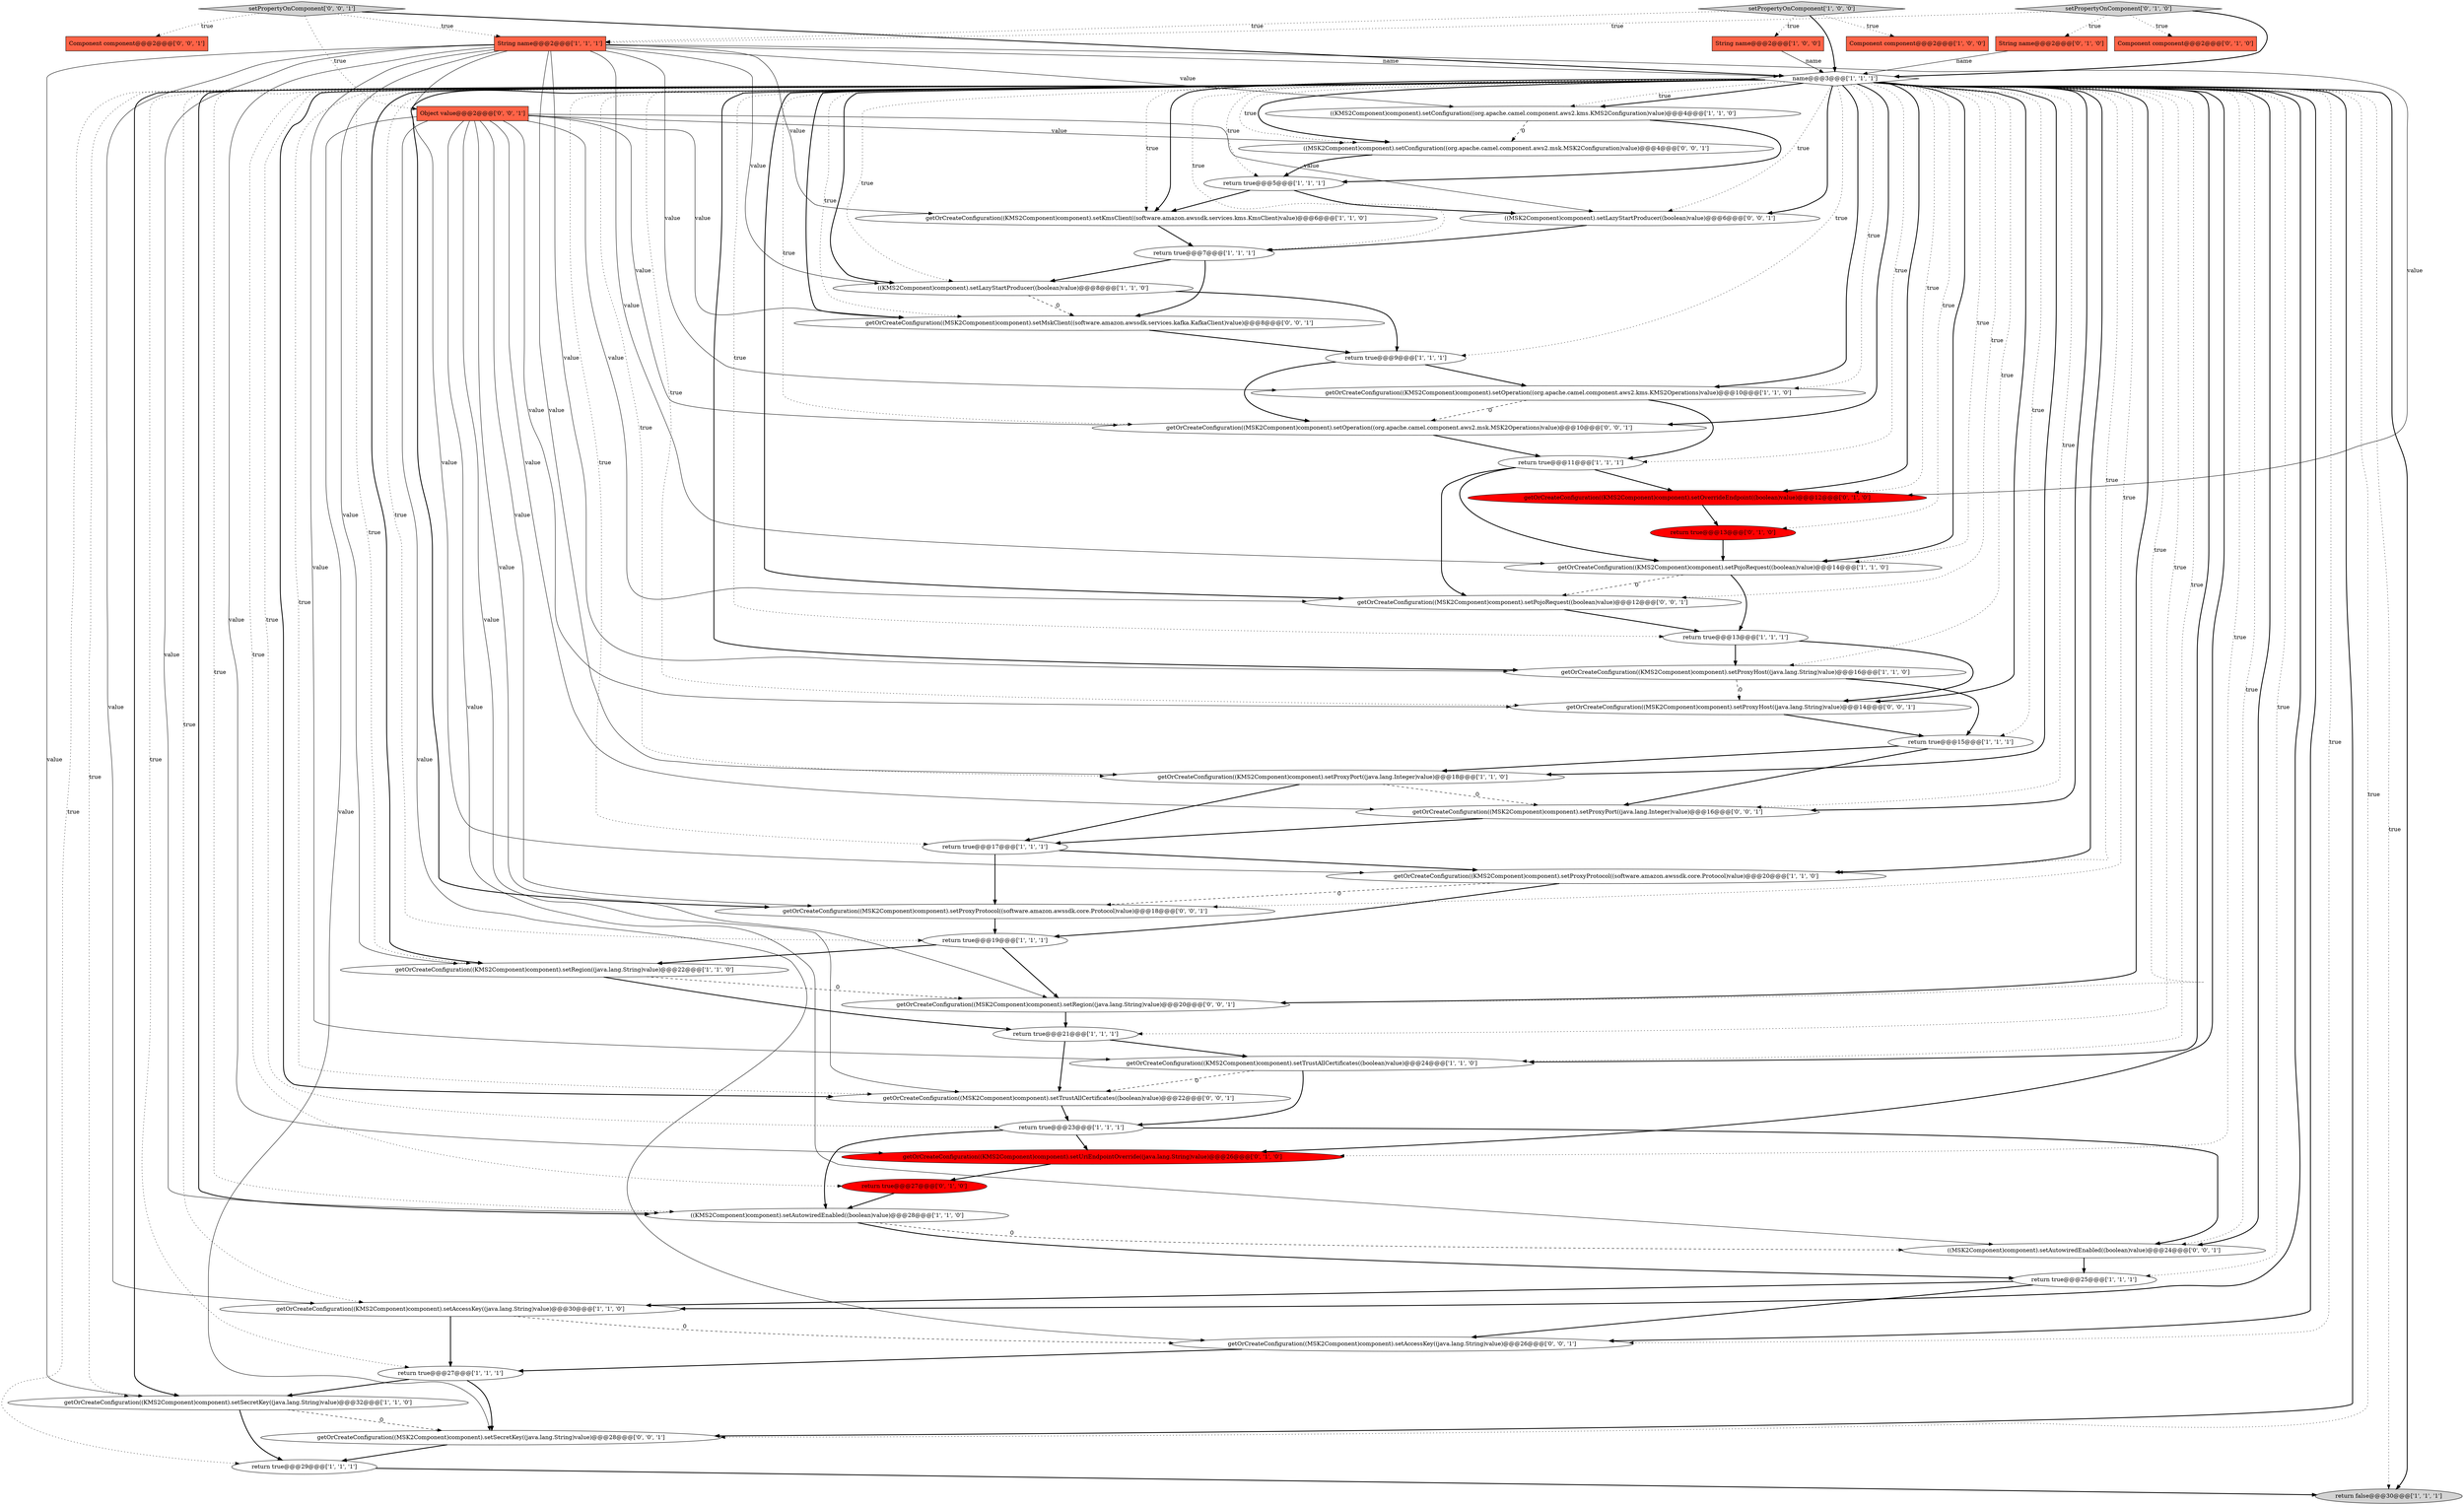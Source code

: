 digraph {
40 [style = filled, label = "((MSK2Component)component).setLazyStartProducer((boolean)value)@@@6@@@['0', '0', '1']", fillcolor = white, shape = ellipse image = "AAA0AAABBB3BBB"];
45 [style = filled, label = "getOrCreateConfiguration((MSK2Component)component).setPojoRequest((boolean)value)@@@12@@@['0', '0', '1']", fillcolor = white, shape = ellipse image = "AAA0AAABBB3BBB"];
41 [style = filled, label = "getOrCreateConfiguration((MSK2Component)component).setRegion((java.lang.String)value)@@@20@@@['0', '0', '1']", fillcolor = white, shape = ellipse image = "AAA0AAABBB3BBB"];
35 [style = filled, label = "getOrCreateConfiguration((KMS2Component)component).setOverrideEndpoint((boolean)value)@@@12@@@['0', '1', '0']", fillcolor = red, shape = ellipse image = "AAA1AAABBB2BBB"];
1 [style = filled, label = "return true@@@23@@@['1', '1', '1']", fillcolor = white, shape = ellipse image = "AAA0AAABBB1BBB"];
8 [style = filled, label = "return true@@@5@@@['1', '1', '1']", fillcolor = white, shape = ellipse image = "AAA0AAABBB1BBB"];
11 [style = filled, label = "return true@@@21@@@['1', '1', '1']", fillcolor = white, shape = ellipse image = "AAA0AAABBB1BBB"];
46 [style = filled, label = "getOrCreateConfiguration((MSK2Component)component).setSecretKey((java.lang.String)value)@@@28@@@['0', '0', '1']", fillcolor = white, shape = ellipse image = "AAA0AAABBB3BBB"];
48 [style = filled, label = "getOrCreateConfiguration((MSK2Component)component).setProxyHost((java.lang.String)value)@@@14@@@['0', '0', '1']", fillcolor = white, shape = ellipse image = "AAA0AAABBB3BBB"];
27 [style = filled, label = "return true@@@25@@@['1', '1', '1']", fillcolor = white, shape = ellipse image = "AAA0AAABBB1BBB"];
44 [style = filled, label = "((MSK2Component)component).setConfiguration((org.apache.camel.component.aws2.msk.MSK2Configuration)value)@@@4@@@['0', '0', '1']", fillcolor = white, shape = ellipse image = "AAA0AAABBB3BBB"];
39 [style = filled, label = "getOrCreateConfiguration((MSK2Component)component).setProxyProtocol((software.amazon.awssdk.core.Protocol)value)@@@18@@@['0', '0', '1']", fillcolor = white, shape = ellipse image = "AAA0AAABBB3BBB"];
52 [style = filled, label = "Component component@@@2@@@['0', '0', '1']", fillcolor = tomato, shape = box image = "AAA0AAABBB3BBB"];
9 [style = filled, label = "getOrCreateConfiguration((KMS2Component)component).setProxyProtocol((software.amazon.awssdk.core.Protocol)value)@@@20@@@['1', '1', '0']", fillcolor = white, shape = ellipse image = "AAA0AAABBB1BBB"];
7 [style = filled, label = "setPropertyOnComponent['1', '0', '0']", fillcolor = lightgray, shape = diamond image = "AAA0AAABBB1BBB"];
0 [style = filled, label = "getOrCreateConfiguration((KMS2Component)component).setProxyHost((java.lang.String)value)@@@16@@@['1', '1', '0']", fillcolor = white, shape = ellipse image = "AAA0AAABBB1BBB"];
18 [style = filled, label = "return true@@@7@@@['1', '1', '1']", fillcolor = white, shape = ellipse image = "AAA0AAABBB1BBB"];
32 [style = filled, label = "getOrCreateConfiguration((KMS2Component)component).setUriEndpointOverride((java.lang.String)value)@@@26@@@['0', '1', '0']", fillcolor = red, shape = ellipse image = "AAA1AAABBB2BBB"];
38 [style = filled, label = "return true@@@27@@@['0', '1', '0']", fillcolor = red, shape = ellipse image = "AAA1AAABBB2BBB"];
4 [style = filled, label = "((KMS2Component)component).setConfiguration((org.apache.camel.component.aws2.kms.KMS2Configuration)value)@@@4@@@['1', '1', '0']", fillcolor = white, shape = ellipse image = "AAA0AAABBB1BBB"];
2 [style = filled, label = "getOrCreateConfiguration((KMS2Component)component).setProxyPort((java.lang.Integer)value)@@@18@@@['1', '1', '0']", fillcolor = white, shape = ellipse image = "AAA0AAABBB1BBB"];
21 [style = filled, label = "return true@@@9@@@['1', '1', '1']", fillcolor = white, shape = ellipse image = "AAA0AAABBB1BBB"];
26 [style = filled, label = "return true@@@19@@@['1', '1', '1']", fillcolor = white, shape = ellipse image = "AAA0AAABBB1BBB"];
31 [style = filled, label = "((KMS2Component)component).setLazyStartProducer((boolean)value)@@@8@@@['1', '1', '0']", fillcolor = white, shape = ellipse image = "AAA0AAABBB1BBB"];
49 [style = filled, label = "getOrCreateConfiguration((MSK2Component)component).setTrustAllCertificates((boolean)value)@@@22@@@['0', '0', '1']", fillcolor = white, shape = ellipse image = "AAA0AAABBB3BBB"];
53 [style = filled, label = "getOrCreateConfiguration((MSK2Component)component).setMskClient((software.amazon.awssdk.services.kafka.KafkaClient)value)@@@8@@@['0', '0', '1']", fillcolor = white, shape = ellipse image = "AAA0AAABBB3BBB"];
29 [style = filled, label = "getOrCreateConfiguration((KMS2Component)component).setPojoRequest((boolean)value)@@@14@@@['1', '1', '0']", fillcolor = white, shape = ellipse image = "AAA0AAABBB1BBB"];
14 [style = filled, label = "getOrCreateConfiguration((KMS2Component)component).setTrustAllCertificates((boolean)value)@@@24@@@['1', '1', '0']", fillcolor = white, shape = ellipse image = "AAA0AAABBB1BBB"];
10 [style = filled, label = "return true@@@27@@@['1', '1', '1']", fillcolor = white, shape = ellipse image = "AAA0AAABBB1BBB"];
23 [style = filled, label = "getOrCreateConfiguration((KMS2Component)component).setOperation((org.apache.camel.component.aws2.kms.KMS2Operations)value)@@@10@@@['1', '1', '0']", fillcolor = white, shape = ellipse image = "AAA0AAABBB1BBB"];
19 [style = filled, label = "String name@@@2@@@['1', '1', '1']", fillcolor = tomato, shape = box image = "AAA0AAABBB1BBB"];
36 [style = filled, label = "return true@@@13@@@['0', '1', '0']", fillcolor = red, shape = ellipse image = "AAA1AAABBB2BBB"];
30 [style = filled, label = "getOrCreateConfiguration((KMS2Component)component).setRegion((java.lang.String)value)@@@22@@@['1', '1', '0']", fillcolor = white, shape = ellipse image = "AAA0AAABBB1BBB"];
42 [style = filled, label = "((MSK2Component)component).setAutowiredEnabled((boolean)value)@@@24@@@['0', '0', '1']", fillcolor = white, shape = ellipse image = "AAA0AAABBB3BBB"];
25 [style = filled, label = "name@@@3@@@['1', '1', '1']", fillcolor = white, shape = diamond image = "AAA0AAABBB1BBB"];
33 [style = filled, label = "String name@@@2@@@['0', '1', '0']", fillcolor = tomato, shape = box image = "AAA0AAABBB2BBB"];
50 [style = filled, label = "Object value@@@2@@@['0', '0', '1']", fillcolor = tomato, shape = box image = "AAA0AAABBB3BBB"];
5 [style = filled, label = "Component component@@@2@@@['1', '0', '0']", fillcolor = tomato, shape = box image = "AAA0AAABBB1BBB"];
37 [style = filled, label = "setPropertyOnComponent['0', '1', '0']", fillcolor = lightgray, shape = diamond image = "AAA0AAABBB2BBB"];
17 [style = filled, label = "return true@@@11@@@['1', '1', '1']", fillcolor = white, shape = ellipse image = "AAA0AAABBB1BBB"];
3 [style = filled, label = "((KMS2Component)component).setAutowiredEnabled((boolean)value)@@@28@@@['1', '1', '0']", fillcolor = white, shape = ellipse image = "AAA0AAABBB1BBB"];
47 [style = filled, label = "getOrCreateConfiguration((MSK2Component)component).setAccessKey((java.lang.String)value)@@@26@@@['0', '0', '1']", fillcolor = white, shape = ellipse image = "AAA0AAABBB3BBB"];
13 [style = filled, label = "getOrCreateConfiguration((KMS2Component)component).setAccessKey((java.lang.String)value)@@@30@@@['1', '1', '0']", fillcolor = white, shape = ellipse image = "AAA0AAABBB1BBB"];
16 [style = filled, label = "return true@@@13@@@['1', '1', '1']", fillcolor = white, shape = ellipse image = "AAA0AAABBB1BBB"];
24 [style = filled, label = "return false@@@30@@@['1', '1', '1']", fillcolor = lightgray, shape = ellipse image = "AAA0AAABBB1BBB"];
12 [style = filled, label = "return true@@@15@@@['1', '1', '1']", fillcolor = white, shape = ellipse image = "AAA0AAABBB1BBB"];
43 [style = filled, label = "getOrCreateConfiguration((MSK2Component)component).setProxyPort((java.lang.Integer)value)@@@16@@@['0', '0', '1']", fillcolor = white, shape = ellipse image = "AAA0AAABBB3BBB"];
54 [style = filled, label = "setPropertyOnComponent['0', '0', '1']", fillcolor = lightgray, shape = diamond image = "AAA0AAABBB3BBB"];
6 [style = filled, label = "return true@@@17@@@['1', '1', '1']", fillcolor = white, shape = ellipse image = "AAA0AAABBB1BBB"];
22 [style = filled, label = "getOrCreateConfiguration((KMS2Component)component).setSecretKey((java.lang.String)value)@@@32@@@['1', '1', '0']", fillcolor = white, shape = ellipse image = "AAA0AAABBB1BBB"];
34 [style = filled, label = "Component component@@@2@@@['0', '1', '0']", fillcolor = tomato, shape = box image = "AAA0AAABBB2BBB"];
15 [style = filled, label = "String name@@@2@@@['1', '0', '0']", fillcolor = tomato, shape = box image = "AAA0AAABBB1BBB"];
51 [style = filled, label = "getOrCreateConfiguration((MSK2Component)component).setOperation((org.apache.camel.component.aws2.msk.MSK2Operations)value)@@@10@@@['0', '0', '1']", fillcolor = white, shape = ellipse image = "AAA0AAABBB3BBB"];
20 [style = filled, label = "getOrCreateConfiguration((KMS2Component)component).setKmsClient((software.amazon.awssdk.services.kms.KmsClient)value)@@@6@@@['1', '1', '0']", fillcolor = white, shape = ellipse image = "AAA0AAABBB1BBB"];
28 [style = filled, label = "return true@@@29@@@['1', '1', '1']", fillcolor = white, shape = ellipse image = "AAA0AAABBB1BBB"];
27->13 [style = bold, label=""];
25->49 [style = bold, label=""];
9->39 [style = dashed, label="0"];
16->0 [style = bold, label=""];
15->25 [style = solid, label="name"];
44->8 [style = bold, label=""];
21->51 [style = bold, label=""];
25->22 [style = bold, label=""];
11->14 [style = bold, label=""];
25->45 [style = bold, label=""];
23->51 [style = dashed, label="0"];
2->6 [style = bold, label=""];
36->29 [style = bold, label=""];
53->21 [style = bold, label=""];
25->30 [style = bold, label=""];
25->4 [style = dotted, label="true"];
25->35 [style = dotted, label="true"];
19->0 [style = solid, label="value"];
25->53 [style = bold, label=""];
17->45 [style = bold, label=""];
25->43 [style = bold, label=""];
25->28 [style = dotted, label="true"];
31->21 [style = bold, label=""];
25->14 [style = bold, label=""];
41->11 [style = bold, label=""];
25->29 [style = bold, label=""];
25->29 [style = dotted, label="true"];
25->48 [style = bold, label=""];
47->10 [style = bold, label=""];
25->35 [style = bold, label=""];
8->40 [style = bold, label=""];
25->11 [style = dotted, label="true"];
25->44 [style = bold, label=""];
50->48 [style = solid, label="value"];
25->18 [style = dotted, label="true"];
54->52 [style = dotted, label="true"];
25->31 [style = bold, label=""];
9->26 [style = bold, label=""];
3->27 [style = bold, label=""];
48->12 [style = bold, label=""];
30->11 [style = bold, label=""];
12->2 [style = bold, label=""];
8->20 [style = bold, label=""];
19->20 [style = solid, label="value"];
51->17 [style = bold, label=""];
25->47 [style = dotted, label="true"];
4->8 [style = bold, label=""];
23->17 [style = bold, label=""];
19->13 [style = solid, label="value"];
19->31 [style = solid, label="value"];
25->40 [style = bold, label=""];
25->21 [style = dotted, label="true"];
25->44 [style = dotted, label="true"];
25->51 [style = bold, label=""];
17->35 [style = bold, label=""];
18->31 [style = bold, label=""];
19->3 [style = solid, label="value"];
25->32 [style = dotted, label="true"];
25->47 [style = bold, label=""];
30->41 [style = dashed, label="0"];
54->19 [style = dotted, label="true"];
19->2 [style = solid, label="value"];
50->51 [style = solid, label="value"];
25->3 [style = bold, label=""];
25->48 [style = dotted, label="true"];
37->19 [style = dotted, label="true"];
25->12 [style = dotted, label="true"];
1->42 [style = bold, label=""];
25->38 [style = dotted, label="true"];
25->2 [style = bold, label=""];
39->26 [style = bold, label=""];
29->45 [style = dashed, label="0"];
50->40 [style = solid, label="value"];
2->43 [style = dashed, label="0"];
25->45 [style = dotted, label="true"];
20->18 [style = bold, label=""];
19->22 [style = solid, label="value"];
25->49 [style = dotted, label="true"];
25->24 [style = bold, label=""];
54->25 [style = bold, label=""];
50->42 [style = solid, label="value"];
49->1 [style = bold, label=""];
25->42 [style = dotted, label="true"];
50->47 [style = solid, label="value"];
25->20 [style = dotted, label="true"];
25->6 [style = dotted, label="true"];
28->24 [style = bold, label=""];
1->32 [style = bold, label=""];
25->23 [style = dotted, label="true"];
25->10 [style = dotted, label="true"];
27->47 [style = bold, label=""];
6->39 [style = bold, label=""];
19->25 [style = solid, label="name"];
29->16 [style = bold, label=""];
25->26 [style = dotted, label="true"];
50->46 [style = solid, label="value"];
25->53 [style = dotted, label="true"];
25->8 [style = dotted, label="true"];
4->44 [style = dashed, label="0"];
21->23 [style = bold, label=""];
25->0 [style = bold, label=""];
13->10 [style = bold, label=""];
25->39 [style = bold, label=""];
46->28 [style = bold, label=""];
50->53 [style = solid, label="value"];
25->31 [style = dotted, label="true"];
25->41 [style = bold, label=""];
33->25 [style = solid, label="name"];
0->12 [style = bold, label=""];
37->25 [style = bold, label=""];
25->9 [style = bold, label=""];
1->3 [style = bold, label=""];
19->9 [style = solid, label="value"];
25->24 [style = dotted, label="true"];
45->16 [style = bold, label=""];
22->28 [style = bold, label=""];
25->39 [style = dotted, label="true"];
25->13 [style = dotted, label="true"];
19->30 [style = solid, label="value"];
7->15 [style = dotted, label="true"];
38->3 [style = bold, label=""];
7->5 [style = dotted, label="true"];
19->4 [style = solid, label="value"];
26->41 [style = bold, label=""];
25->20 [style = bold, label=""];
54->50 [style = dotted, label="true"];
31->53 [style = dashed, label="0"];
50->49 [style = solid, label="value"];
50->45 [style = solid, label="value"];
25->36 [style = dotted, label="true"];
19->32 [style = solid, label="value"];
16->48 [style = bold, label=""];
25->42 [style = bold, label=""];
25->43 [style = dotted, label="true"];
42->27 [style = bold, label=""];
50->39 [style = solid, label="value"];
37->34 [style = dotted, label="true"];
12->43 [style = bold, label=""];
25->2 [style = dotted, label="true"];
11->49 [style = bold, label=""];
25->16 [style = dotted, label="true"];
19->29 [style = solid, label="value"];
25->1 [style = dotted, label="true"];
10->22 [style = bold, label=""];
37->33 [style = dotted, label="true"];
7->19 [style = dotted, label="true"];
25->23 [style = bold, label=""];
19->23 [style = solid, label="value"];
25->13 [style = bold, label=""];
10->46 [style = bold, label=""];
19->35 [style = solid, label="value"];
50->41 [style = solid, label="value"];
25->51 [style = dotted, label="true"];
25->4 [style = bold, label=""];
25->32 [style = bold, label=""];
18->53 [style = bold, label=""];
22->46 [style = dashed, label="0"];
25->0 [style = dotted, label="true"];
40->18 [style = bold, label=""];
25->14 [style = dotted, label="true"];
25->46 [style = bold, label=""];
25->41 [style = dotted, label="true"];
25->46 [style = dotted, label="true"];
19->14 [style = solid, label="value"];
43->6 [style = bold, label=""];
14->1 [style = bold, label=""];
26->30 [style = bold, label=""];
32->38 [style = bold, label=""];
0->48 [style = dashed, label="0"];
25->9 [style = dotted, label="true"];
25->40 [style = dotted, label="true"];
25->17 [style = dotted, label="true"];
50->44 [style = solid, label="value"];
25->22 [style = dotted, label="true"];
25->3 [style = dotted, label="true"];
7->25 [style = bold, label=""];
13->47 [style = dashed, label="0"];
14->49 [style = dashed, label="0"];
35->36 [style = bold, label=""];
6->9 [style = bold, label=""];
25->27 [style = dotted, label="true"];
17->29 [style = bold, label=""];
25->30 [style = dotted, label="true"];
3->42 [style = dashed, label="0"];
50->43 [style = solid, label="value"];
}
